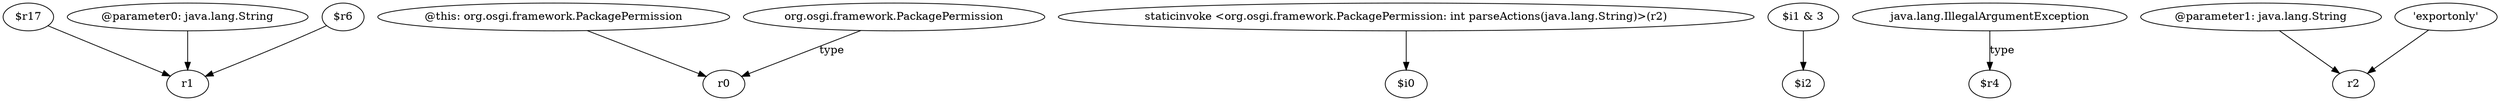digraph g {
0[label="$r17"]
1[label="r1"]
0->1[label=""]
2[label="@parameter0: java.lang.String"]
2->1[label=""]
3[label="@this: org.osgi.framework.PackagePermission"]
4[label="r0"]
3->4[label=""]
5[label="org.osgi.framework.PackagePermission"]
5->4[label="type"]
6[label="staticinvoke <org.osgi.framework.PackagePermission: int parseActions(java.lang.String)>(r2)"]
7[label="$i0"]
6->7[label=""]
8[label="$i1 & 3"]
9[label="$i2"]
8->9[label=""]
10[label="java.lang.IllegalArgumentException"]
11[label="$r4"]
10->11[label="type"]
12[label="@parameter1: java.lang.String"]
13[label="r2"]
12->13[label=""]
14[label="$r6"]
14->1[label=""]
15[label="'exportonly'"]
15->13[label=""]
}